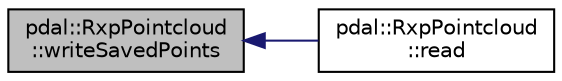 digraph "pdal::RxpPointcloud::writeSavedPoints"
{
  edge [fontname="Helvetica",fontsize="10",labelfontname="Helvetica",labelfontsize="10"];
  node [fontname="Helvetica",fontsize="10",shape=record];
  rankdir="LR";
  Node1 [label="pdal::RxpPointcloud\l::writeSavedPoints",height=0.2,width=0.4,color="black", fillcolor="grey75", style="filled", fontcolor="black"];
  Node1 -> Node2 [dir="back",color="midnightblue",fontsize="10",style="solid",fontname="Helvetica"];
  Node2 [label="pdal::RxpPointcloud\l::read",height=0.2,width=0.4,color="black", fillcolor="white", style="filled",URL="$classpdal_1_1RxpPointcloud.html#ab2d917bd272cc7399103ee1e3bba0614"];
}
